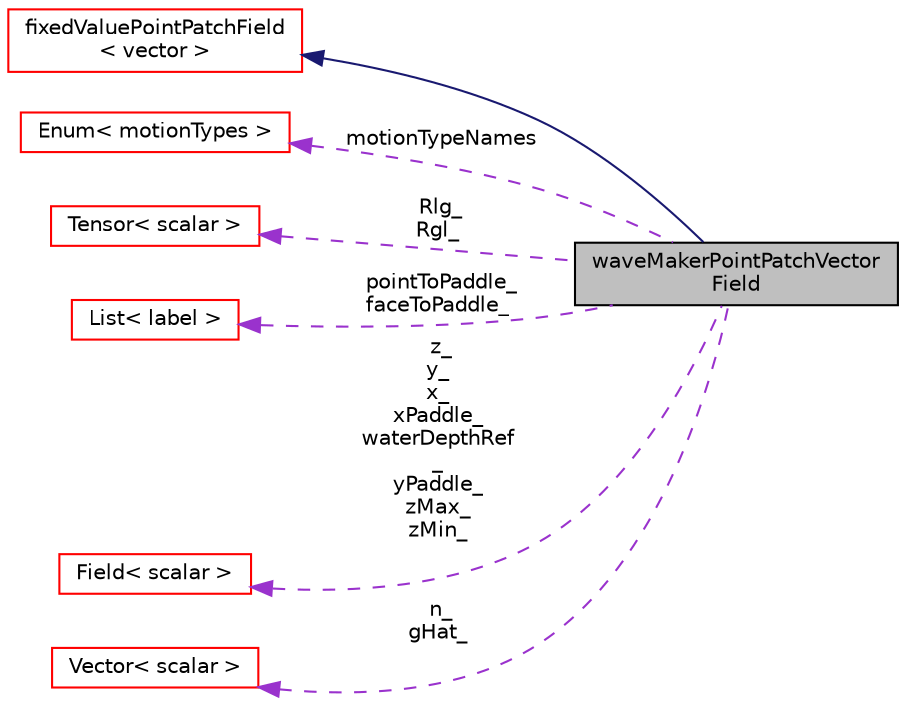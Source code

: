 digraph "waveMakerPointPatchVectorField"
{
  bgcolor="transparent";
  edge [fontname="Helvetica",fontsize="10",labelfontname="Helvetica",labelfontsize="10"];
  node [fontname="Helvetica",fontsize="10",shape=record];
  rankdir="LR";
  Node1 [label="waveMakerPointPatchVector\lField",height=0.2,width=0.4,color="black", fillcolor="grey75", style="filled" fontcolor="black"];
  Node2 -> Node1 [dir="back",color="midnightblue",fontsize="10",style="solid",fontname="Helvetica"];
  Node2 [label="fixedValuePointPatchField\l\< vector \>",height=0.2,width=0.4,color="red",URL="$classFoam_1_1fixedValuePointPatchField.html"];
  Node3 -> Node1 [dir="back",color="darkorchid3",fontsize="10",style="dashed",label=" motionTypeNames" ,fontname="Helvetica"];
  Node3 [label="Enum\< motionTypes \>",height=0.2,width=0.4,color="red",URL="$classFoam_1_1Enum.html"];
  Node4 -> Node1 [dir="back",color="darkorchid3",fontsize="10",style="dashed",label=" Rlg_\nRgl_" ,fontname="Helvetica"];
  Node4 [label="Tensor\< scalar \>",height=0.2,width=0.4,color="red",URL="$classFoam_1_1Tensor.html"];
  Node5 -> Node1 [dir="back",color="darkorchid3",fontsize="10",style="dashed",label=" pointToPaddle_\nfaceToPaddle_" ,fontname="Helvetica"];
  Node5 [label="List\< label \>",height=0.2,width=0.4,color="red",URL="$classFoam_1_1List.html"];
  Node6 -> Node1 [dir="back",color="darkorchid3",fontsize="10",style="dashed",label=" z_\ny_\nx_\nxPaddle_\nwaterDepthRef\l_\nyPaddle_\nzMax_\nzMin_" ,fontname="Helvetica"];
  Node6 [label="Field\< scalar \>",height=0.2,width=0.4,color="red",URL="$classFoam_1_1Field.html"];
  Node7 -> Node1 [dir="back",color="darkorchid3",fontsize="10",style="dashed",label=" n_\ngHat_" ,fontname="Helvetica"];
  Node7 [label="Vector\< scalar \>",height=0.2,width=0.4,color="red",URL="$classFoam_1_1Vector.html"];
}
